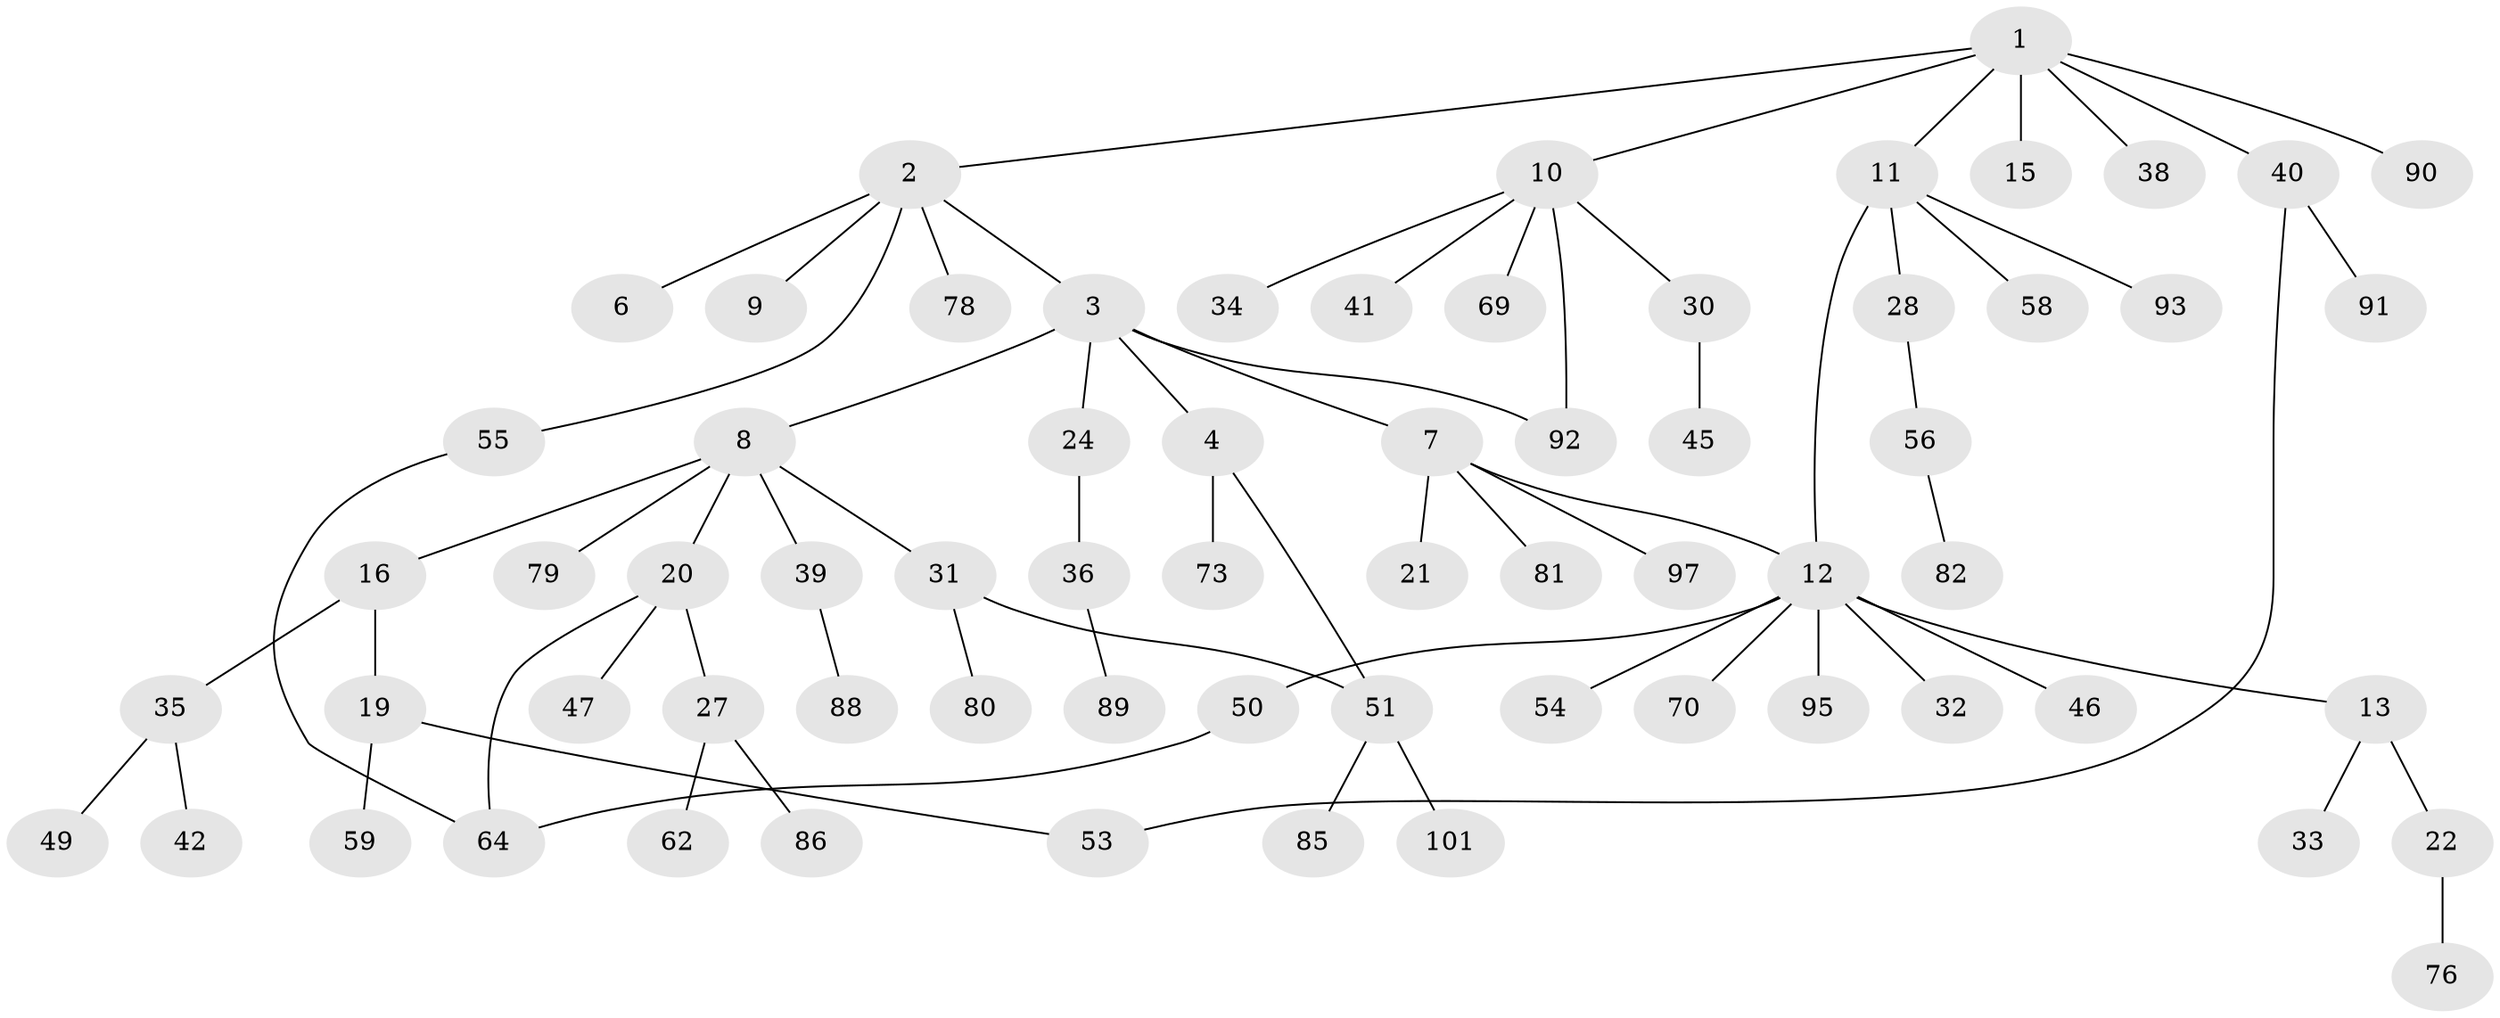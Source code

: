 // Generated by graph-tools (version 1.1) at 2025/51/02/27/25 19:51:36]
// undirected, 67 vertices, 72 edges
graph export_dot {
graph [start="1"]
  node [color=gray90,style=filled];
  1 [super="+5"];
  2 [super="+25"];
  3 [super="+100"];
  4 [super="+72"];
  6 [super="+26"];
  7 [super="+14"];
  8 [super="+96"];
  9 [super="+57"];
  10 [super="+23"];
  11 [super="+18"];
  12 [super="+17"];
  13;
  15;
  16;
  19;
  20 [super="+44"];
  21;
  22 [super="+68"];
  24;
  27 [super="+29"];
  28;
  30 [super="+74"];
  31 [super="+52"];
  32 [super="+67"];
  33 [super="+75"];
  34;
  35 [super="+37"];
  36 [super="+84"];
  38 [super="+43"];
  39 [super="+83"];
  40 [super="+87"];
  41 [super="+63"];
  42 [super="+98"];
  45;
  46;
  47 [super="+48"];
  49;
  50 [super="+71"];
  51 [super="+77"];
  53 [super="+60"];
  54;
  55 [super="+102"];
  56 [super="+61"];
  58 [super="+99"];
  59 [super="+66"];
  62;
  64 [super="+65"];
  69;
  70;
  73;
  76;
  78;
  79;
  80;
  81;
  82;
  85;
  86 [super="+94"];
  88;
  89;
  90;
  91;
  92;
  93;
  95;
  97;
  101;
  1 -- 2;
  1 -- 10;
  1 -- 40;
  1 -- 38;
  1 -- 90;
  1 -- 11;
  1 -- 15;
  2 -- 3;
  2 -- 6;
  2 -- 9;
  2 -- 78;
  2 -- 55;
  3 -- 4;
  3 -- 7;
  3 -- 8;
  3 -- 24;
  3 -- 92;
  4 -- 73;
  4 -- 51;
  7 -- 12;
  7 -- 81;
  7 -- 97;
  7 -- 21;
  8 -- 16;
  8 -- 20;
  8 -- 31;
  8 -- 39;
  8 -- 79;
  10 -- 41;
  10 -- 69;
  10 -- 92;
  10 -- 34;
  10 -- 30;
  11 -- 93;
  11 -- 58;
  11 -- 12;
  11 -- 28;
  12 -- 13;
  12 -- 95;
  12 -- 32;
  12 -- 50;
  12 -- 70;
  12 -- 54;
  12 -- 46;
  13 -- 22;
  13 -- 33;
  16 -- 19;
  16 -- 35;
  19 -- 53;
  19 -- 59;
  20 -- 27;
  20 -- 47;
  20 -- 64;
  22 -- 76;
  24 -- 36;
  27 -- 62;
  27 -- 86;
  28 -- 56;
  30 -- 45;
  31 -- 51;
  31 -- 80;
  35 -- 49;
  35 -- 42;
  36 -- 89;
  39 -- 88;
  40 -- 91;
  40 -- 53;
  50 -- 64;
  51 -- 85;
  51 -- 101;
  55 -- 64;
  56 -- 82;
}
